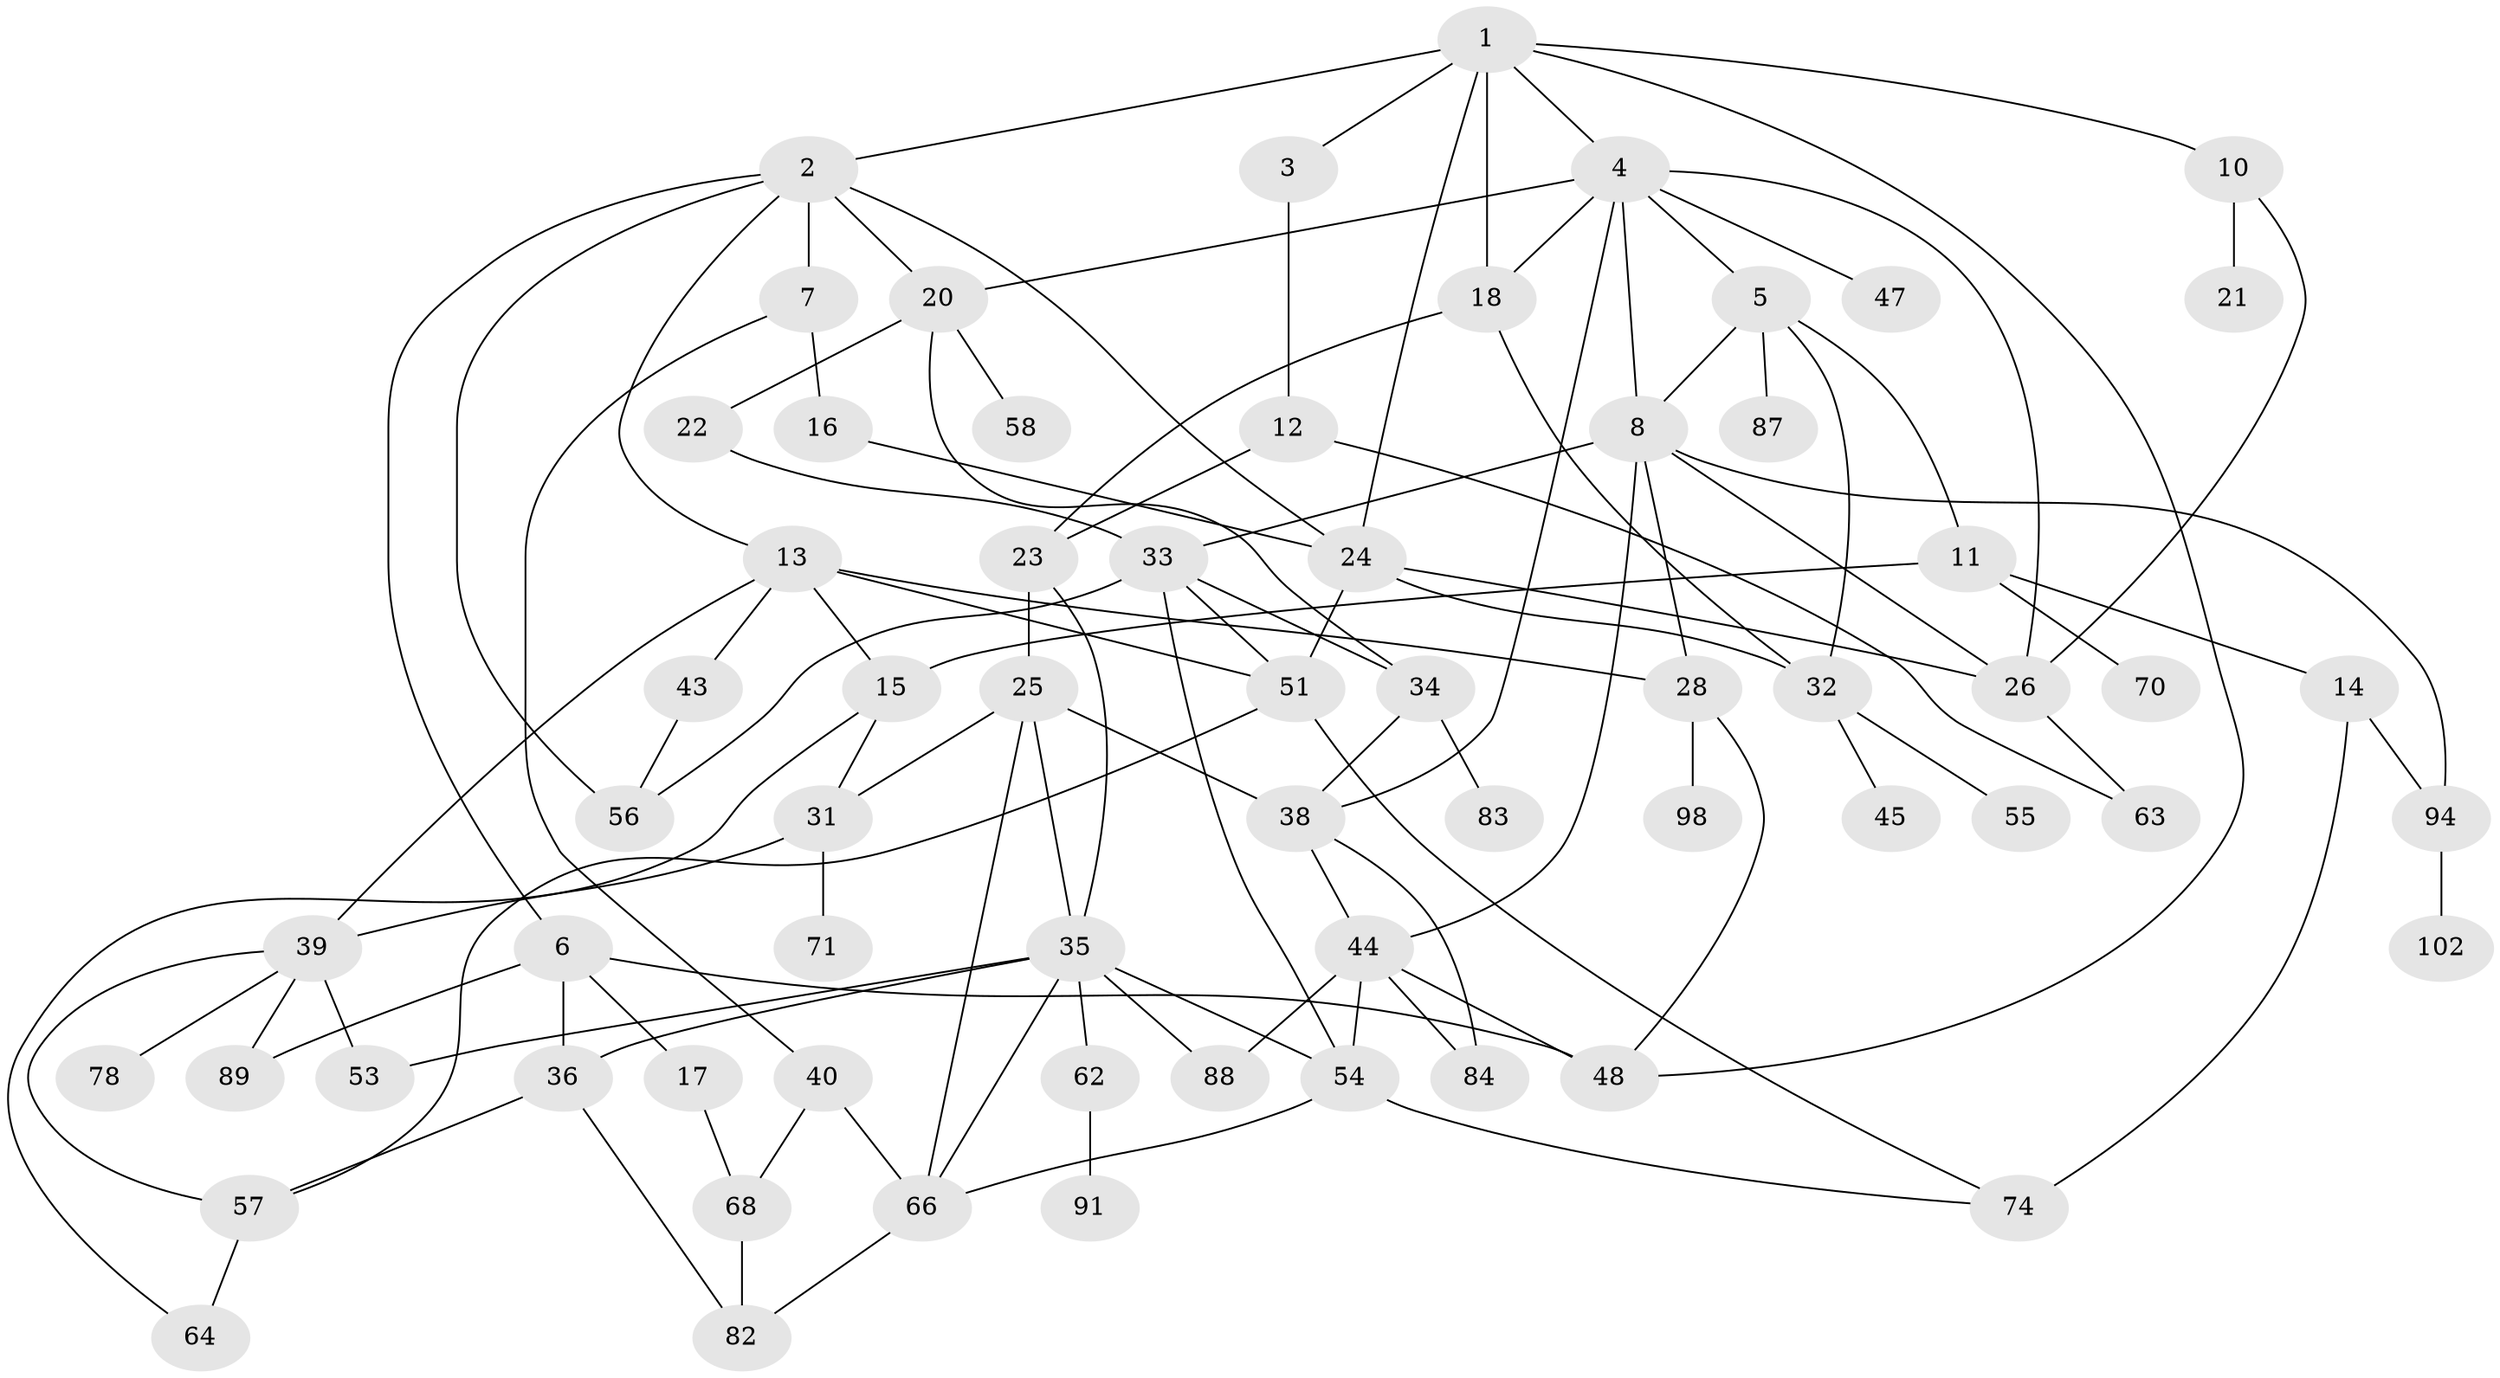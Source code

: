 // Generated by graph-tools (version 1.1) at 2025/51/02/27/25 19:51:39]
// undirected, 65 vertices, 112 edges
graph export_dot {
graph [start="1"]
  node [color=gray90,style=filled];
  1 [super="+92"];
  2 [super="+95"];
  3;
  4 [super="+27"];
  5 [super="+30"];
  6 [super="+9"];
  7 [super="+29"];
  8 [super="+73"];
  10 [super="+41"];
  11 [super="+100"];
  12;
  13 [super="+60"];
  14;
  15;
  16 [super="+61"];
  17;
  18 [super="+19"];
  20 [super="+42"];
  21;
  22;
  23;
  24 [super="+101"];
  25 [super="+90"];
  26 [super="+93"];
  28 [super="+72"];
  31 [super="+65"];
  32 [super="+46"];
  33 [super="+50"];
  34 [super="+77"];
  35 [super="+52"];
  36 [super="+37"];
  38 [super="+49"];
  39 [super="+76"];
  40;
  43 [super="+97"];
  44 [super="+69"];
  45 [super="+75"];
  47;
  48 [super="+59"];
  51 [super="+99"];
  53 [super="+85"];
  54 [super="+103"];
  55;
  56;
  57 [super="+81"];
  58;
  62 [super="+80"];
  63;
  64;
  66 [super="+67"];
  68 [super="+86"];
  70;
  71;
  74 [super="+79"];
  78;
  82;
  83;
  84;
  87;
  88;
  89;
  91;
  94 [super="+96"];
  98;
  102;
  1 -- 2;
  1 -- 3;
  1 -- 4;
  1 -- 10;
  1 -- 48;
  1 -- 18;
  1 -- 24;
  2 -- 6;
  2 -- 7;
  2 -- 13;
  2 -- 20;
  2 -- 24;
  2 -- 56;
  3 -- 12;
  4 -- 5;
  4 -- 18;
  4 -- 38;
  4 -- 20;
  4 -- 26;
  4 -- 47;
  4 -- 8;
  5 -- 8;
  5 -- 11;
  5 -- 32;
  5 -- 87;
  6 -- 48;
  6 -- 89;
  6 -- 36;
  6 -- 17;
  7 -- 16 [weight=2];
  7 -- 40;
  8 -- 28;
  8 -- 44;
  8 -- 94;
  8 -- 33;
  8 -- 26;
  10 -- 21;
  10 -- 26;
  11 -- 14;
  11 -- 70;
  11 -- 15;
  12 -- 63;
  12 -- 23;
  13 -- 15;
  13 -- 39;
  13 -- 43;
  13 -- 51;
  13 -- 28;
  14 -- 74 [weight=2];
  14 -- 94;
  15 -- 64;
  15 -- 31;
  16 -- 24;
  17 -- 68;
  18 -- 32;
  18 -- 23;
  20 -- 22;
  20 -- 34;
  20 -- 58;
  22 -- 33;
  23 -- 25;
  23 -- 35;
  24 -- 51;
  24 -- 26;
  24 -- 32;
  25 -- 31;
  25 -- 66;
  25 -- 38;
  25 -- 35;
  26 -- 63;
  28 -- 98;
  28 -- 48;
  31 -- 39;
  31 -- 71;
  32 -- 45;
  32 -- 55;
  33 -- 34;
  33 -- 56;
  33 -- 51;
  33 -- 54;
  34 -- 38;
  34 -- 83;
  35 -- 53;
  35 -- 54;
  35 -- 36;
  35 -- 66;
  35 -- 88;
  35 -- 62;
  36 -- 57;
  36 -- 82;
  38 -- 84;
  38 -- 44;
  39 -- 78;
  39 -- 89;
  39 -- 57;
  39 -- 53;
  40 -- 66;
  40 -- 68;
  43 -- 56;
  44 -- 84;
  44 -- 54;
  44 -- 48;
  44 -- 88;
  51 -- 57;
  51 -- 74;
  54 -- 74;
  54 -- 66;
  57 -- 64;
  62 -- 91;
  66 -- 82;
  68 -- 82;
  94 -- 102;
}
